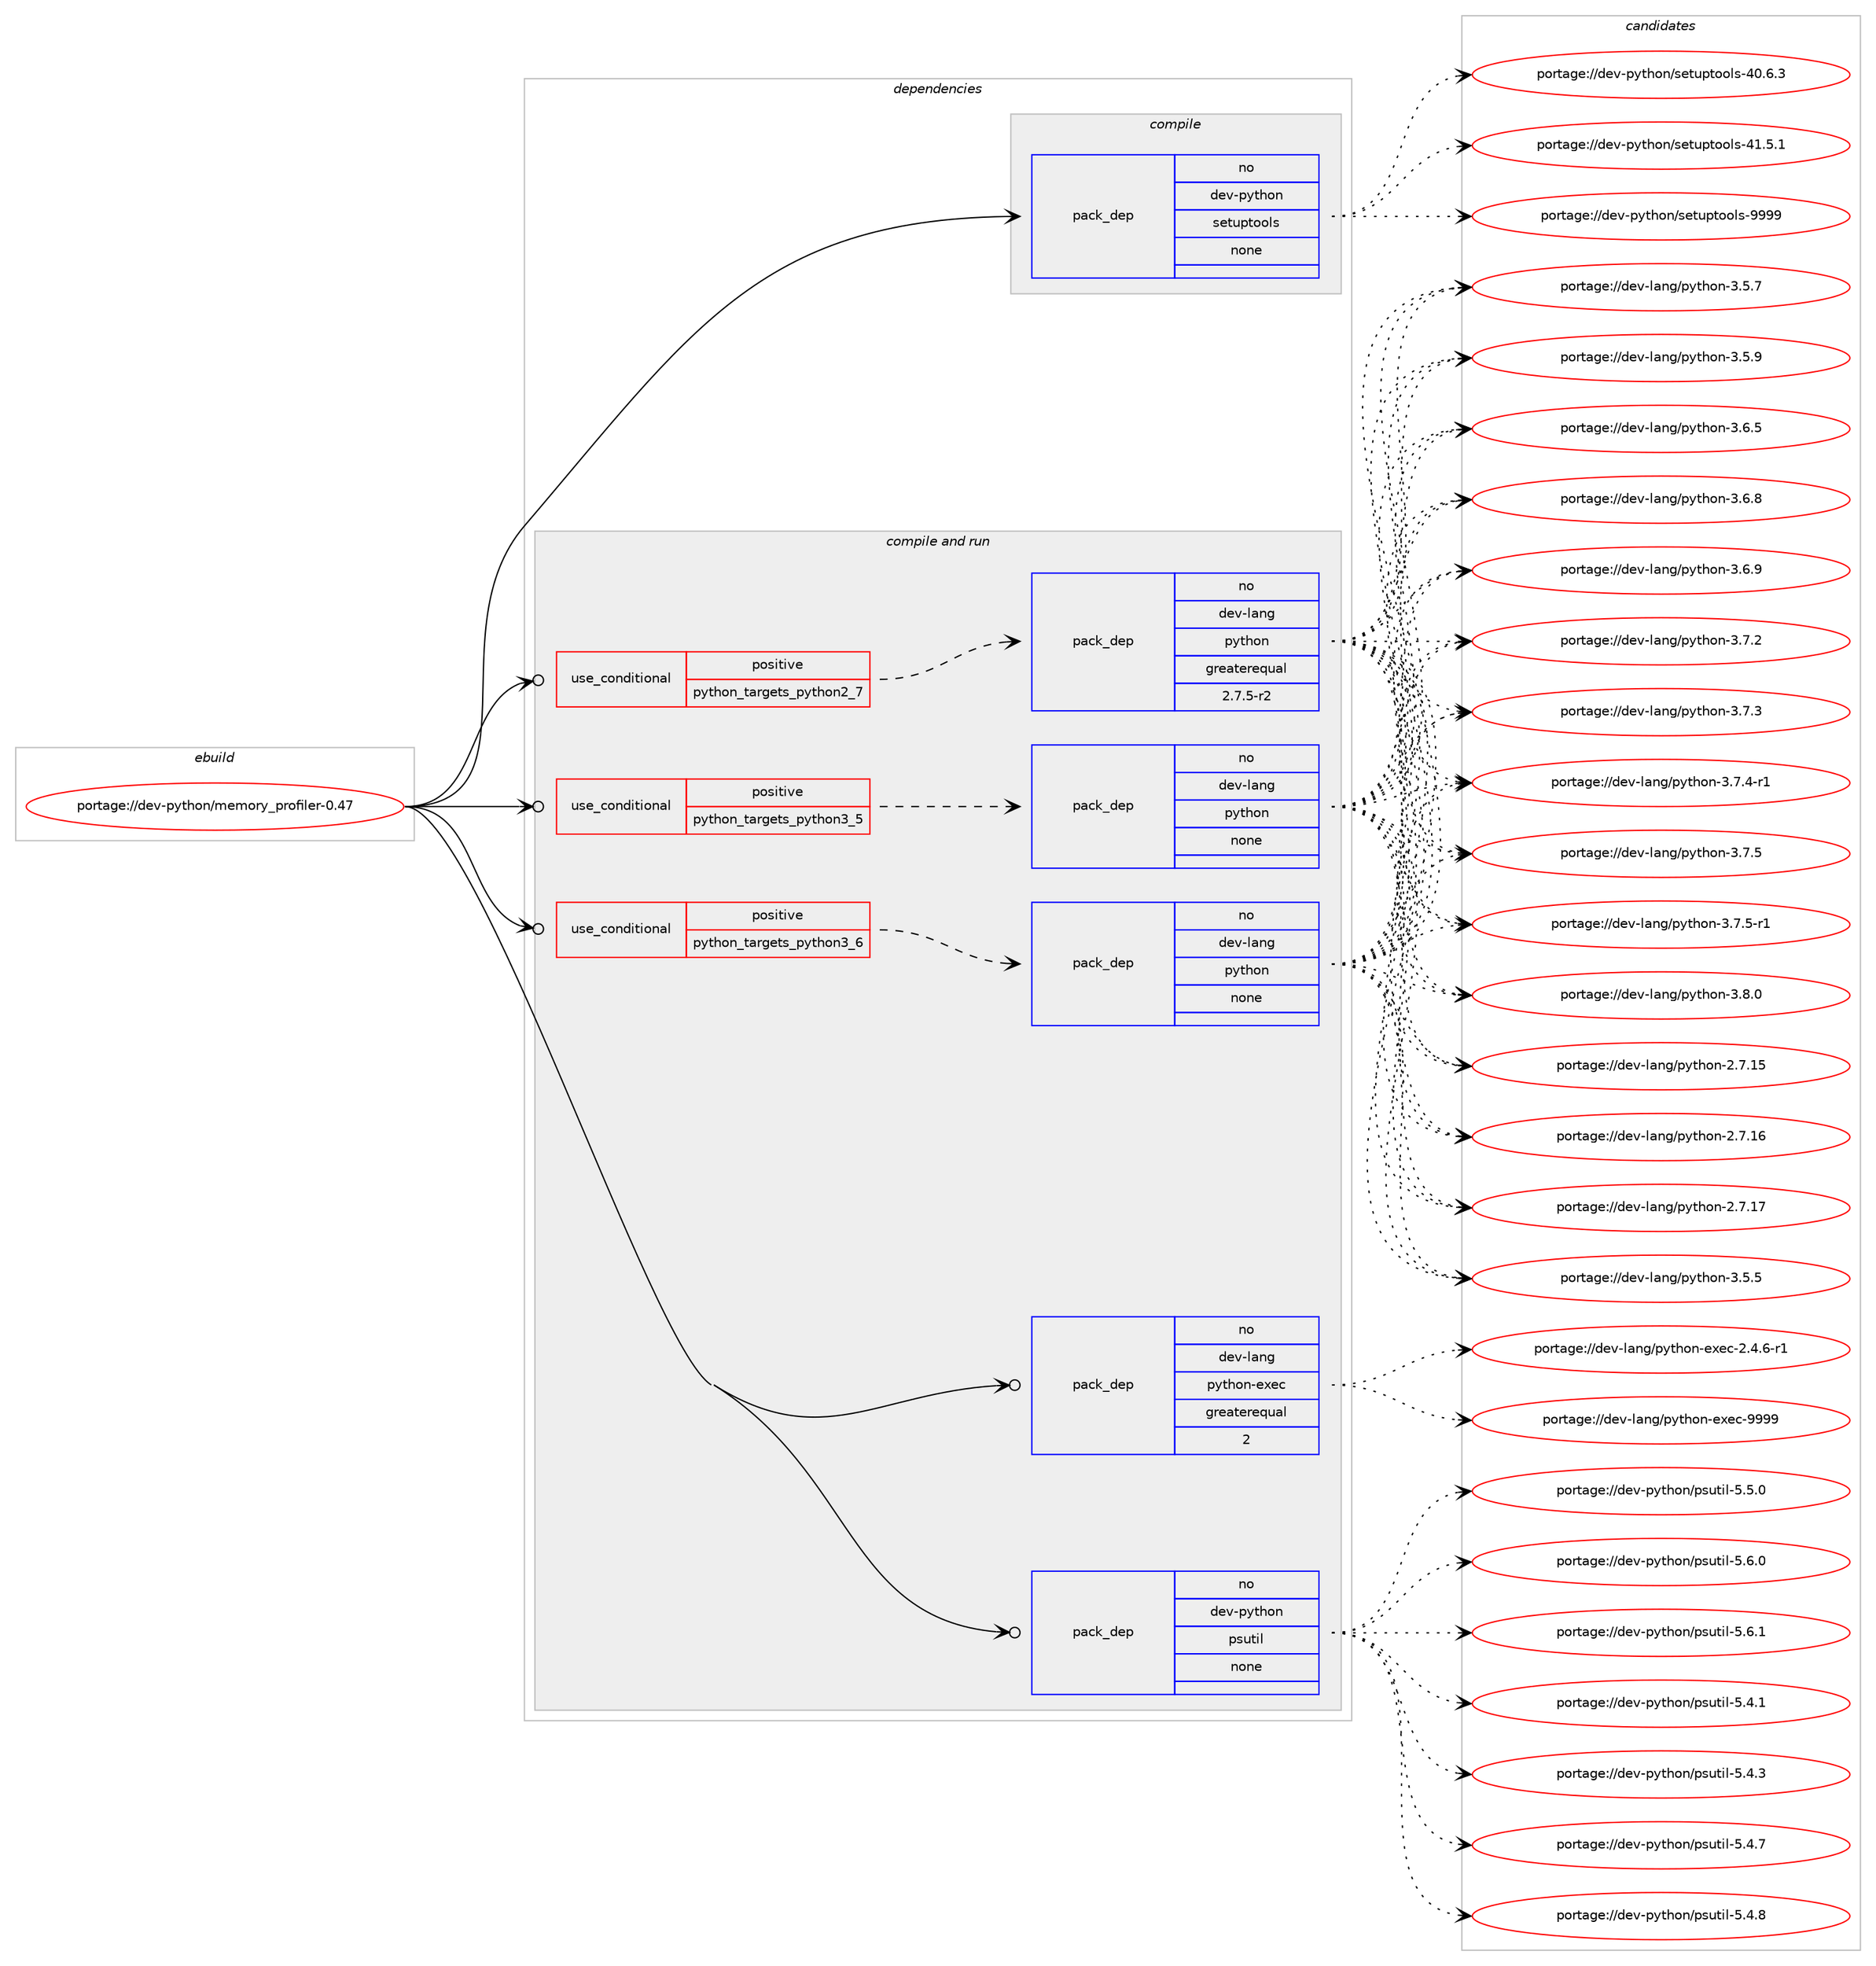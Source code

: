 digraph prolog {

# *************
# Graph options
# *************

newrank=true;
concentrate=true;
compound=true;
graph [rankdir=LR,fontname=Helvetica,fontsize=10,ranksep=1.5];#, ranksep=2.5, nodesep=0.2];
edge  [arrowhead=vee];
node  [fontname=Helvetica,fontsize=10];

# **********
# The ebuild
# **********

subgraph cluster_leftcol {
color=gray;
rank=same;
label=<<i>ebuild</i>>;
id [label="portage://dev-python/memory_profiler-0.47", color=red, width=4, href="../dev-python/memory_profiler-0.47.svg"];
}

# ****************
# The dependencies
# ****************

subgraph cluster_midcol {
color=gray;
label=<<i>dependencies</i>>;
subgraph cluster_compile {
fillcolor="#eeeeee";
style=filled;
label=<<i>compile</i>>;
subgraph pack114264 {
dependency149315 [label=<<TABLE BORDER="0" CELLBORDER="1" CELLSPACING="0" CELLPADDING="4" WIDTH="220"><TR><TD ROWSPAN="6" CELLPADDING="30">pack_dep</TD></TR><TR><TD WIDTH="110">no</TD></TR><TR><TD>dev-python</TD></TR><TR><TD>setuptools</TD></TR><TR><TD>none</TD></TR><TR><TD></TD></TR></TABLE>>, shape=none, color=blue];
}
id:e -> dependency149315:w [weight=20,style="solid",arrowhead="vee"];
}
subgraph cluster_compileandrun {
fillcolor="#eeeeee";
style=filled;
label=<<i>compile and run</i>>;
subgraph cond31725 {
dependency149316 [label=<<TABLE BORDER="0" CELLBORDER="1" CELLSPACING="0" CELLPADDING="4"><TR><TD ROWSPAN="3" CELLPADDING="10">use_conditional</TD></TR><TR><TD>positive</TD></TR><TR><TD>python_targets_python2_7</TD></TR></TABLE>>, shape=none, color=red];
subgraph pack114265 {
dependency149317 [label=<<TABLE BORDER="0" CELLBORDER="1" CELLSPACING="0" CELLPADDING="4" WIDTH="220"><TR><TD ROWSPAN="6" CELLPADDING="30">pack_dep</TD></TR><TR><TD WIDTH="110">no</TD></TR><TR><TD>dev-lang</TD></TR><TR><TD>python</TD></TR><TR><TD>greaterequal</TD></TR><TR><TD>2.7.5-r2</TD></TR></TABLE>>, shape=none, color=blue];
}
dependency149316:e -> dependency149317:w [weight=20,style="dashed",arrowhead="vee"];
}
id:e -> dependency149316:w [weight=20,style="solid",arrowhead="odotvee"];
subgraph cond31726 {
dependency149318 [label=<<TABLE BORDER="0" CELLBORDER="1" CELLSPACING="0" CELLPADDING="4"><TR><TD ROWSPAN="3" CELLPADDING="10">use_conditional</TD></TR><TR><TD>positive</TD></TR><TR><TD>python_targets_python3_5</TD></TR></TABLE>>, shape=none, color=red];
subgraph pack114266 {
dependency149319 [label=<<TABLE BORDER="0" CELLBORDER="1" CELLSPACING="0" CELLPADDING="4" WIDTH="220"><TR><TD ROWSPAN="6" CELLPADDING="30">pack_dep</TD></TR><TR><TD WIDTH="110">no</TD></TR><TR><TD>dev-lang</TD></TR><TR><TD>python</TD></TR><TR><TD>none</TD></TR><TR><TD></TD></TR></TABLE>>, shape=none, color=blue];
}
dependency149318:e -> dependency149319:w [weight=20,style="dashed",arrowhead="vee"];
}
id:e -> dependency149318:w [weight=20,style="solid",arrowhead="odotvee"];
subgraph cond31727 {
dependency149320 [label=<<TABLE BORDER="0" CELLBORDER="1" CELLSPACING="0" CELLPADDING="4"><TR><TD ROWSPAN="3" CELLPADDING="10">use_conditional</TD></TR><TR><TD>positive</TD></TR><TR><TD>python_targets_python3_6</TD></TR></TABLE>>, shape=none, color=red];
subgraph pack114267 {
dependency149321 [label=<<TABLE BORDER="0" CELLBORDER="1" CELLSPACING="0" CELLPADDING="4" WIDTH="220"><TR><TD ROWSPAN="6" CELLPADDING="30">pack_dep</TD></TR><TR><TD WIDTH="110">no</TD></TR><TR><TD>dev-lang</TD></TR><TR><TD>python</TD></TR><TR><TD>none</TD></TR><TR><TD></TD></TR></TABLE>>, shape=none, color=blue];
}
dependency149320:e -> dependency149321:w [weight=20,style="dashed",arrowhead="vee"];
}
id:e -> dependency149320:w [weight=20,style="solid",arrowhead="odotvee"];
subgraph pack114268 {
dependency149322 [label=<<TABLE BORDER="0" CELLBORDER="1" CELLSPACING="0" CELLPADDING="4" WIDTH="220"><TR><TD ROWSPAN="6" CELLPADDING="30">pack_dep</TD></TR><TR><TD WIDTH="110">no</TD></TR><TR><TD>dev-lang</TD></TR><TR><TD>python-exec</TD></TR><TR><TD>greaterequal</TD></TR><TR><TD>2</TD></TR></TABLE>>, shape=none, color=blue];
}
id:e -> dependency149322:w [weight=20,style="solid",arrowhead="odotvee"];
subgraph pack114269 {
dependency149323 [label=<<TABLE BORDER="0" CELLBORDER="1" CELLSPACING="0" CELLPADDING="4" WIDTH="220"><TR><TD ROWSPAN="6" CELLPADDING="30">pack_dep</TD></TR><TR><TD WIDTH="110">no</TD></TR><TR><TD>dev-python</TD></TR><TR><TD>psutil</TD></TR><TR><TD>none</TD></TR><TR><TD></TD></TR></TABLE>>, shape=none, color=blue];
}
id:e -> dependency149323:w [weight=20,style="solid",arrowhead="odotvee"];
}
subgraph cluster_run {
fillcolor="#eeeeee";
style=filled;
label=<<i>run</i>>;
}
}

# **************
# The candidates
# **************

subgraph cluster_choices {
rank=same;
color=gray;
label=<<i>candidates</i>>;

subgraph choice114264 {
color=black;
nodesep=1;
choiceportage100101118451121211161041111104711510111611711211611111110811545524846544651 [label="portage://dev-python/setuptools-40.6.3", color=red, width=4,href="../dev-python/setuptools-40.6.3.svg"];
choiceportage100101118451121211161041111104711510111611711211611111110811545524946534649 [label="portage://dev-python/setuptools-41.5.1", color=red, width=4,href="../dev-python/setuptools-41.5.1.svg"];
choiceportage10010111845112121116104111110471151011161171121161111111081154557575757 [label="portage://dev-python/setuptools-9999", color=red, width=4,href="../dev-python/setuptools-9999.svg"];
dependency149315:e -> choiceportage100101118451121211161041111104711510111611711211611111110811545524846544651:w [style=dotted,weight="100"];
dependency149315:e -> choiceportage100101118451121211161041111104711510111611711211611111110811545524946534649:w [style=dotted,weight="100"];
dependency149315:e -> choiceportage10010111845112121116104111110471151011161171121161111111081154557575757:w [style=dotted,weight="100"];
}
subgraph choice114265 {
color=black;
nodesep=1;
choiceportage10010111845108971101034711212111610411111045504655464953 [label="portage://dev-lang/python-2.7.15", color=red, width=4,href="../dev-lang/python-2.7.15.svg"];
choiceportage10010111845108971101034711212111610411111045504655464954 [label="portage://dev-lang/python-2.7.16", color=red, width=4,href="../dev-lang/python-2.7.16.svg"];
choiceportage10010111845108971101034711212111610411111045504655464955 [label="portage://dev-lang/python-2.7.17", color=red, width=4,href="../dev-lang/python-2.7.17.svg"];
choiceportage100101118451089711010347112121116104111110455146534653 [label="portage://dev-lang/python-3.5.5", color=red, width=4,href="../dev-lang/python-3.5.5.svg"];
choiceportage100101118451089711010347112121116104111110455146534655 [label="portage://dev-lang/python-3.5.7", color=red, width=4,href="../dev-lang/python-3.5.7.svg"];
choiceportage100101118451089711010347112121116104111110455146534657 [label="portage://dev-lang/python-3.5.9", color=red, width=4,href="../dev-lang/python-3.5.9.svg"];
choiceportage100101118451089711010347112121116104111110455146544653 [label="portage://dev-lang/python-3.6.5", color=red, width=4,href="../dev-lang/python-3.6.5.svg"];
choiceportage100101118451089711010347112121116104111110455146544656 [label="portage://dev-lang/python-3.6.8", color=red, width=4,href="../dev-lang/python-3.6.8.svg"];
choiceportage100101118451089711010347112121116104111110455146544657 [label="portage://dev-lang/python-3.6.9", color=red, width=4,href="../dev-lang/python-3.6.9.svg"];
choiceportage100101118451089711010347112121116104111110455146554650 [label="portage://dev-lang/python-3.7.2", color=red, width=4,href="../dev-lang/python-3.7.2.svg"];
choiceportage100101118451089711010347112121116104111110455146554651 [label="portage://dev-lang/python-3.7.3", color=red, width=4,href="../dev-lang/python-3.7.3.svg"];
choiceportage1001011184510897110103471121211161041111104551465546524511449 [label="portage://dev-lang/python-3.7.4-r1", color=red, width=4,href="../dev-lang/python-3.7.4-r1.svg"];
choiceportage100101118451089711010347112121116104111110455146554653 [label="portage://dev-lang/python-3.7.5", color=red, width=4,href="../dev-lang/python-3.7.5.svg"];
choiceportage1001011184510897110103471121211161041111104551465546534511449 [label="portage://dev-lang/python-3.7.5-r1", color=red, width=4,href="../dev-lang/python-3.7.5-r1.svg"];
choiceportage100101118451089711010347112121116104111110455146564648 [label="portage://dev-lang/python-3.8.0", color=red, width=4,href="../dev-lang/python-3.8.0.svg"];
dependency149317:e -> choiceportage10010111845108971101034711212111610411111045504655464953:w [style=dotted,weight="100"];
dependency149317:e -> choiceportage10010111845108971101034711212111610411111045504655464954:w [style=dotted,weight="100"];
dependency149317:e -> choiceportage10010111845108971101034711212111610411111045504655464955:w [style=dotted,weight="100"];
dependency149317:e -> choiceportage100101118451089711010347112121116104111110455146534653:w [style=dotted,weight="100"];
dependency149317:e -> choiceportage100101118451089711010347112121116104111110455146534655:w [style=dotted,weight="100"];
dependency149317:e -> choiceportage100101118451089711010347112121116104111110455146534657:w [style=dotted,weight="100"];
dependency149317:e -> choiceportage100101118451089711010347112121116104111110455146544653:w [style=dotted,weight="100"];
dependency149317:e -> choiceportage100101118451089711010347112121116104111110455146544656:w [style=dotted,weight="100"];
dependency149317:e -> choiceportage100101118451089711010347112121116104111110455146544657:w [style=dotted,weight="100"];
dependency149317:e -> choiceportage100101118451089711010347112121116104111110455146554650:w [style=dotted,weight="100"];
dependency149317:e -> choiceportage100101118451089711010347112121116104111110455146554651:w [style=dotted,weight="100"];
dependency149317:e -> choiceportage1001011184510897110103471121211161041111104551465546524511449:w [style=dotted,weight="100"];
dependency149317:e -> choiceportage100101118451089711010347112121116104111110455146554653:w [style=dotted,weight="100"];
dependency149317:e -> choiceportage1001011184510897110103471121211161041111104551465546534511449:w [style=dotted,weight="100"];
dependency149317:e -> choiceportage100101118451089711010347112121116104111110455146564648:w [style=dotted,weight="100"];
}
subgraph choice114266 {
color=black;
nodesep=1;
choiceportage10010111845108971101034711212111610411111045504655464953 [label="portage://dev-lang/python-2.7.15", color=red, width=4,href="../dev-lang/python-2.7.15.svg"];
choiceportage10010111845108971101034711212111610411111045504655464954 [label="portage://dev-lang/python-2.7.16", color=red, width=4,href="../dev-lang/python-2.7.16.svg"];
choiceportage10010111845108971101034711212111610411111045504655464955 [label="portage://dev-lang/python-2.7.17", color=red, width=4,href="../dev-lang/python-2.7.17.svg"];
choiceportage100101118451089711010347112121116104111110455146534653 [label="portage://dev-lang/python-3.5.5", color=red, width=4,href="../dev-lang/python-3.5.5.svg"];
choiceportage100101118451089711010347112121116104111110455146534655 [label="portage://dev-lang/python-3.5.7", color=red, width=4,href="../dev-lang/python-3.5.7.svg"];
choiceportage100101118451089711010347112121116104111110455146534657 [label="portage://dev-lang/python-3.5.9", color=red, width=4,href="../dev-lang/python-3.5.9.svg"];
choiceportage100101118451089711010347112121116104111110455146544653 [label="portage://dev-lang/python-3.6.5", color=red, width=4,href="../dev-lang/python-3.6.5.svg"];
choiceportage100101118451089711010347112121116104111110455146544656 [label="portage://dev-lang/python-3.6.8", color=red, width=4,href="../dev-lang/python-3.6.8.svg"];
choiceportage100101118451089711010347112121116104111110455146544657 [label="portage://dev-lang/python-3.6.9", color=red, width=4,href="../dev-lang/python-3.6.9.svg"];
choiceportage100101118451089711010347112121116104111110455146554650 [label="portage://dev-lang/python-3.7.2", color=red, width=4,href="../dev-lang/python-3.7.2.svg"];
choiceportage100101118451089711010347112121116104111110455146554651 [label="portage://dev-lang/python-3.7.3", color=red, width=4,href="../dev-lang/python-3.7.3.svg"];
choiceportage1001011184510897110103471121211161041111104551465546524511449 [label="portage://dev-lang/python-3.7.4-r1", color=red, width=4,href="../dev-lang/python-3.7.4-r1.svg"];
choiceportage100101118451089711010347112121116104111110455146554653 [label="portage://dev-lang/python-3.7.5", color=red, width=4,href="../dev-lang/python-3.7.5.svg"];
choiceportage1001011184510897110103471121211161041111104551465546534511449 [label="portage://dev-lang/python-3.7.5-r1", color=red, width=4,href="../dev-lang/python-3.7.5-r1.svg"];
choiceportage100101118451089711010347112121116104111110455146564648 [label="portage://dev-lang/python-3.8.0", color=red, width=4,href="../dev-lang/python-3.8.0.svg"];
dependency149319:e -> choiceportage10010111845108971101034711212111610411111045504655464953:w [style=dotted,weight="100"];
dependency149319:e -> choiceportage10010111845108971101034711212111610411111045504655464954:w [style=dotted,weight="100"];
dependency149319:e -> choiceportage10010111845108971101034711212111610411111045504655464955:w [style=dotted,weight="100"];
dependency149319:e -> choiceportage100101118451089711010347112121116104111110455146534653:w [style=dotted,weight="100"];
dependency149319:e -> choiceportage100101118451089711010347112121116104111110455146534655:w [style=dotted,weight="100"];
dependency149319:e -> choiceportage100101118451089711010347112121116104111110455146534657:w [style=dotted,weight="100"];
dependency149319:e -> choiceportage100101118451089711010347112121116104111110455146544653:w [style=dotted,weight="100"];
dependency149319:e -> choiceportage100101118451089711010347112121116104111110455146544656:w [style=dotted,weight="100"];
dependency149319:e -> choiceportage100101118451089711010347112121116104111110455146544657:w [style=dotted,weight="100"];
dependency149319:e -> choiceportage100101118451089711010347112121116104111110455146554650:w [style=dotted,weight="100"];
dependency149319:e -> choiceportage100101118451089711010347112121116104111110455146554651:w [style=dotted,weight="100"];
dependency149319:e -> choiceportage1001011184510897110103471121211161041111104551465546524511449:w [style=dotted,weight="100"];
dependency149319:e -> choiceportage100101118451089711010347112121116104111110455146554653:w [style=dotted,weight="100"];
dependency149319:e -> choiceportage1001011184510897110103471121211161041111104551465546534511449:w [style=dotted,weight="100"];
dependency149319:e -> choiceportage100101118451089711010347112121116104111110455146564648:w [style=dotted,weight="100"];
}
subgraph choice114267 {
color=black;
nodesep=1;
choiceportage10010111845108971101034711212111610411111045504655464953 [label="portage://dev-lang/python-2.7.15", color=red, width=4,href="../dev-lang/python-2.7.15.svg"];
choiceportage10010111845108971101034711212111610411111045504655464954 [label="portage://dev-lang/python-2.7.16", color=red, width=4,href="../dev-lang/python-2.7.16.svg"];
choiceportage10010111845108971101034711212111610411111045504655464955 [label="portage://dev-lang/python-2.7.17", color=red, width=4,href="../dev-lang/python-2.7.17.svg"];
choiceportage100101118451089711010347112121116104111110455146534653 [label="portage://dev-lang/python-3.5.5", color=red, width=4,href="../dev-lang/python-3.5.5.svg"];
choiceportage100101118451089711010347112121116104111110455146534655 [label="portage://dev-lang/python-3.5.7", color=red, width=4,href="../dev-lang/python-3.5.7.svg"];
choiceportage100101118451089711010347112121116104111110455146534657 [label="portage://dev-lang/python-3.5.9", color=red, width=4,href="../dev-lang/python-3.5.9.svg"];
choiceportage100101118451089711010347112121116104111110455146544653 [label="portage://dev-lang/python-3.6.5", color=red, width=4,href="../dev-lang/python-3.6.5.svg"];
choiceportage100101118451089711010347112121116104111110455146544656 [label="portage://dev-lang/python-3.6.8", color=red, width=4,href="../dev-lang/python-3.6.8.svg"];
choiceportage100101118451089711010347112121116104111110455146544657 [label="portage://dev-lang/python-3.6.9", color=red, width=4,href="../dev-lang/python-3.6.9.svg"];
choiceportage100101118451089711010347112121116104111110455146554650 [label="portage://dev-lang/python-3.7.2", color=red, width=4,href="../dev-lang/python-3.7.2.svg"];
choiceportage100101118451089711010347112121116104111110455146554651 [label="portage://dev-lang/python-3.7.3", color=red, width=4,href="../dev-lang/python-3.7.3.svg"];
choiceportage1001011184510897110103471121211161041111104551465546524511449 [label="portage://dev-lang/python-3.7.4-r1", color=red, width=4,href="../dev-lang/python-3.7.4-r1.svg"];
choiceportage100101118451089711010347112121116104111110455146554653 [label="portage://dev-lang/python-3.7.5", color=red, width=4,href="../dev-lang/python-3.7.5.svg"];
choiceportage1001011184510897110103471121211161041111104551465546534511449 [label="portage://dev-lang/python-3.7.5-r1", color=red, width=4,href="../dev-lang/python-3.7.5-r1.svg"];
choiceportage100101118451089711010347112121116104111110455146564648 [label="portage://dev-lang/python-3.8.0", color=red, width=4,href="../dev-lang/python-3.8.0.svg"];
dependency149321:e -> choiceportage10010111845108971101034711212111610411111045504655464953:w [style=dotted,weight="100"];
dependency149321:e -> choiceportage10010111845108971101034711212111610411111045504655464954:w [style=dotted,weight="100"];
dependency149321:e -> choiceportage10010111845108971101034711212111610411111045504655464955:w [style=dotted,weight="100"];
dependency149321:e -> choiceportage100101118451089711010347112121116104111110455146534653:w [style=dotted,weight="100"];
dependency149321:e -> choiceportage100101118451089711010347112121116104111110455146534655:w [style=dotted,weight="100"];
dependency149321:e -> choiceportage100101118451089711010347112121116104111110455146534657:w [style=dotted,weight="100"];
dependency149321:e -> choiceportage100101118451089711010347112121116104111110455146544653:w [style=dotted,weight="100"];
dependency149321:e -> choiceportage100101118451089711010347112121116104111110455146544656:w [style=dotted,weight="100"];
dependency149321:e -> choiceportage100101118451089711010347112121116104111110455146544657:w [style=dotted,weight="100"];
dependency149321:e -> choiceportage100101118451089711010347112121116104111110455146554650:w [style=dotted,weight="100"];
dependency149321:e -> choiceportage100101118451089711010347112121116104111110455146554651:w [style=dotted,weight="100"];
dependency149321:e -> choiceportage1001011184510897110103471121211161041111104551465546524511449:w [style=dotted,weight="100"];
dependency149321:e -> choiceportage100101118451089711010347112121116104111110455146554653:w [style=dotted,weight="100"];
dependency149321:e -> choiceportage1001011184510897110103471121211161041111104551465546534511449:w [style=dotted,weight="100"];
dependency149321:e -> choiceportage100101118451089711010347112121116104111110455146564648:w [style=dotted,weight="100"];
}
subgraph choice114268 {
color=black;
nodesep=1;
choiceportage10010111845108971101034711212111610411111045101120101994550465246544511449 [label="portage://dev-lang/python-exec-2.4.6-r1", color=red, width=4,href="../dev-lang/python-exec-2.4.6-r1.svg"];
choiceportage10010111845108971101034711212111610411111045101120101994557575757 [label="portage://dev-lang/python-exec-9999", color=red, width=4,href="../dev-lang/python-exec-9999.svg"];
dependency149322:e -> choiceportage10010111845108971101034711212111610411111045101120101994550465246544511449:w [style=dotted,weight="100"];
dependency149322:e -> choiceportage10010111845108971101034711212111610411111045101120101994557575757:w [style=dotted,weight="100"];
}
subgraph choice114269 {
color=black;
nodesep=1;
choiceportage1001011184511212111610411111047112115117116105108455346524649 [label="portage://dev-python/psutil-5.4.1", color=red, width=4,href="../dev-python/psutil-5.4.1.svg"];
choiceportage1001011184511212111610411111047112115117116105108455346524651 [label="portage://dev-python/psutil-5.4.3", color=red, width=4,href="../dev-python/psutil-5.4.3.svg"];
choiceportage1001011184511212111610411111047112115117116105108455346524655 [label="portage://dev-python/psutil-5.4.7", color=red, width=4,href="../dev-python/psutil-5.4.7.svg"];
choiceportage1001011184511212111610411111047112115117116105108455346524656 [label="portage://dev-python/psutil-5.4.8", color=red, width=4,href="../dev-python/psutil-5.4.8.svg"];
choiceportage1001011184511212111610411111047112115117116105108455346534648 [label="portage://dev-python/psutil-5.5.0", color=red, width=4,href="../dev-python/psutil-5.5.0.svg"];
choiceportage1001011184511212111610411111047112115117116105108455346544648 [label="portage://dev-python/psutil-5.6.0", color=red, width=4,href="../dev-python/psutil-5.6.0.svg"];
choiceportage1001011184511212111610411111047112115117116105108455346544649 [label="portage://dev-python/psutil-5.6.1", color=red, width=4,href="../dev-python/psutil-5.6.1.svg"];
dependency149323:e -> choiceportage1001011184511212111610411111047112115117116105108455346524649:w [style=dotted,weight="100"];
dependency149323:e -> choiceportage1001011184511212111610411111047112115117116105108455346524651:w [style=dotted,weight="100"];
dependency149323:e -> choiceportage1001011184511212111610411111047112115117116105108455346524655:w [style=dotted,weight="100"];
dependency149323:e -> choiceportage1001011184511212111610411111047112115117116105108455346524656:w [style=dotted,weight="100"];
dependency149323:e -> choiceportage1001011184511212111610411111047112115117116105108455346534648:w [style=dotted,weight="100"];
dependency149323:e -> choiceportage1001011184511212111610411111047112115117116105108455346544648:w [style=dotted,weight="100"];
dependency149323:e -> choiceportage1001011184511212111610411111047112115117116105108455346544649:w [style=dotted,weight="100"];
}
}

}
